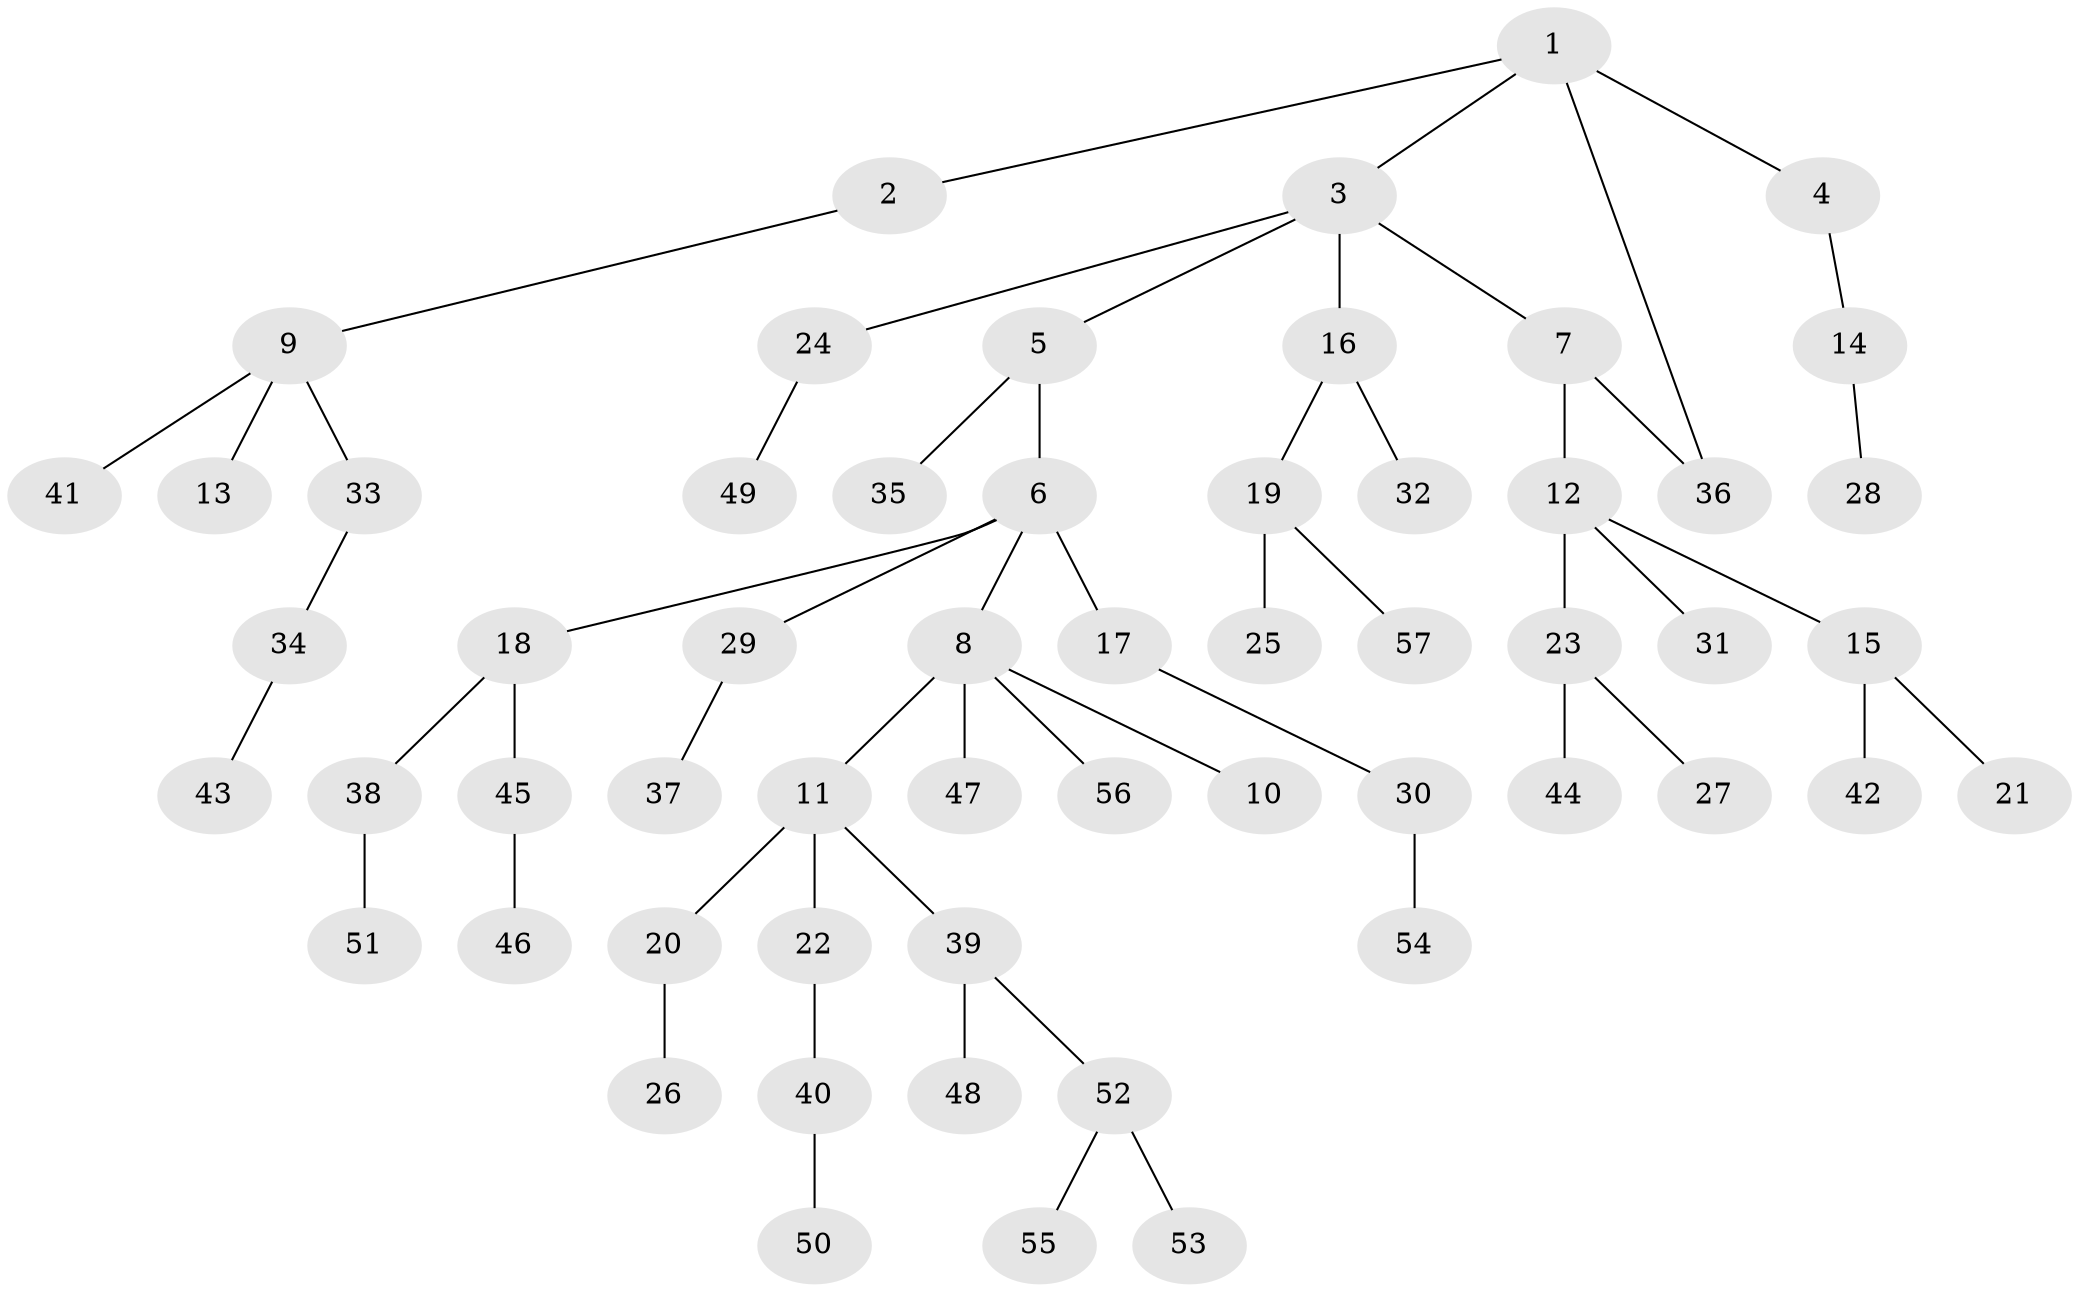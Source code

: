 // Generated by graph-tools (version 1.1) at 2025/49/03/09/25 03:49:21]
// undirected, 57 vertices, 57 edges
graph export_dot {
graph [start="1"]
  node [color=gray90,style=filled];
  1;
  2;
  3;
  4;
  5;
  6;
  7;
  8;
  9;
  10;
  11;
  12;
  13;
  14;
  15;
  16;
  17;
  18;
  19;
  20;
  21;
  22;
  23;
  24;
  25;
  26;
  27;
  28;
  29;
  30;
  31;
  32;
  33;
  34;
  35;
  36;
  37;
  38;
  39;
  40;
  41;
  42;
  43;
  44;
  45;
  46;
  47;
  48;
  49;
  50;
  51;
  52;
  53;
  54;
  55;
  56;
  57;
  1 -- 2;
  1 -- 3;
  1 -- 4;
  1 -- 36;
  2 -- 9;
  3 -- 5;
  3 -- 7;
  3 -- 16;
  3 -- 24;
  4 -- 14;
  5 -- 6;
  5 -- 35;
  6 -- 8;
  6 -- 17;
  6 -- 18;
  6 -- 29;
  7 -- 12;
  7 -- 36;
  8 -- 10;
  8 -- 11;
  8 -- 47;
  8 -- 56;
  9 -- 13;
  9 -- 33;
  9 -- 41;
  11 -- 20;
  11 -- 22;
  11 -- 39;
  12 -- 15;
  12 -- 23;
  12 -- 31;
  14 -- 28;
  15 -- 21;
  15 -- 42;
  16 -- 19;
  16 -- 32;
  17 -- 30;
  18 -- 38;
  18 -- 45;
  19 -- 25;
  19 -- 57;
  20 -- 26;
  22 -- 40;
  23 -- 27;
  23 -- 44;
  24 -- 49;
  29 -- 37;
  30 -- 54;
  33 -- 34;
  34 -- 43;
  38 -- 51;
  39 -- 48;
  39 -- 52;
  40 -- 50;
  45 -- 46;
  52 -- 53;
  52 -- 55;
}
